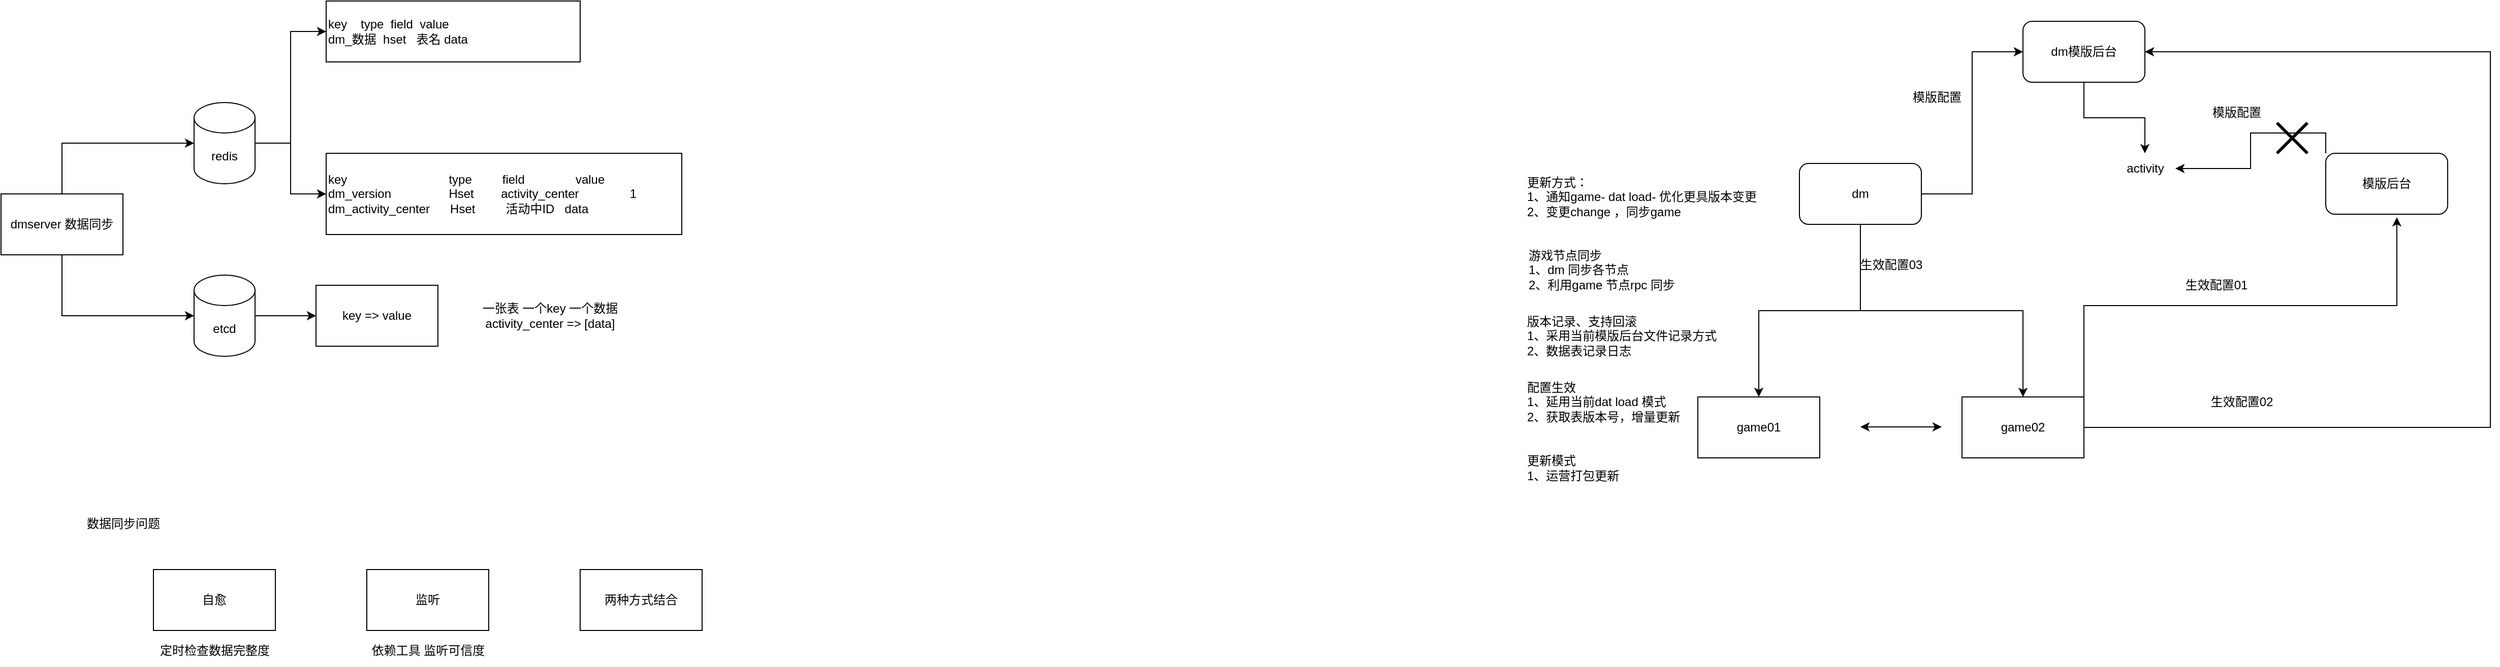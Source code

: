 <mxfile version="21.1.2" type="github">
  <diagram id="lmy8UQ-vfpTuUxlPhxFz" name="第 1 页">
    <mxGraphModel dx="2314" dy="1057" grid="1" gridSize="10" guides="1" tooltips="1" connect="1" arrows="1" fold="1" page="1" pageScale="1" pageWidth="827" pageHeight="1169" math="0" shadow="0">
      <root>
        <mxCell id="0" />
        <mxCell id="1" parent="0" />
        <mxCell id="t6LF4k-oh8Lmb-7piijc-21" style="edgeStyle=orthogonalEdgeStyle;rounded=0;orthogonalLoop=1;jettySize=auto;html=1;exitX=0.5;exitY=0;exitDx=0;exitDy=0;entryX=0;entryY=0.5;entryDx=0;entryDy=0;entryPerimeter=0;" parent="1" source="t6LF4k-oh8Lmb-7piijc-1" target="t6LF4k-oh8Lmb-7piijc-4" edge="1">
          <mxGeometry relative="1" as="geometry" />
        </mxCell>
        <mxCell id="t6LF4k-oh8Lmb-7piijc-22" style="edgeStyle=orthogonalEdgeStyle;rounded=0;orthogonalLoop=1;jettySize=auto;html=1;exitX=0.5;exitY=1;exitDx=0;exitDy=0;entryX=0;entryY=0.5;entryDx=0;entryDy=0;entryPerimeter=0;" parent="1" source="t6LF4k-oh8Lmb-7piijc-1" target="t6LF4k-oh8Lmb-7piijc-3" edge="1">
          <mxGeometry relative="1" as="geometry" />
        </mxCell>
        <mxCell id="t6LF4k-oh8Lmb-7piijc-1" value="dmserver 数据同步" style="rounded=0;whiteSpace=wrap;html=1;" parent="1" vertex="1">
          <mxGeometry y="260" width="120" height="60" as="geometry" />
        </mxCell>
        <mxCell id="t6LF4k-oh8Lmb-7piijc-23" style="edgeStyle=orthogonalEdgeStyle;rounded=0;orthogonalLoop=1;jettySize=auto;html=1;exitX=1;exitY=0.5;exitDx=0;exitDy=0;exitPerimeter=0;entryX=0;entryY=0.5;entryDx=0;entryDy=0;" parent="1" source="t6LF4k-oh8Lmb-7piijc-3" target="t6LF4k-oh8Lmb-7piijc-20" edge="1">
          <mxGeometry relative="1" as="geometry" />
        </mxCell>
        <mxCell id="t6LF4k-oh8Lmb-7piijc-3" value="etcd" style="shape=cylinder3;whiteSpace=wrap;html=1;boundedLbl=1;backgroundOutline=1;size=15;" parent="1" vertex="1">
          <mxGeometry x="190" y="340" width="60" height="80" as="geometry" />
        </mxCell>
        <mxCell id="t6LF4k-oh8Lmb-7piijc-24" style="edgeStyle=orthogonalEdgeStyle;rounded=0;orthogonalLoop=1;jettySize=auto;html=1;exitX=1;exitY=0.5;exitDx=0;exitDy=0;exitPerimeter=0;entryX=0;entryY=0.5;entryDx=0;entryDy=0;" parent="1" source="t6LF4k-oh8Lmb-7piijc-4" target="t6LF4k-oh8Lmb-7piijc-13" edge="1">
          <mxGeometry relative="1" as="geometry" />
        </mxCell>
        <mxCell id="t6LF4k-oh8Lmb-7piijc-27" style="edgeStyle=orthogonalEdgeStyle;rounded=0;orthogonalLoop=1;jettySize=auto;html=1;exitX=1;exitY=0.5;exitDx=0;exitDy=0;exitPerimeter=0;entryX=0;entryY=0.5;entryDx=0;entryDy=0;" parent="1" source="t6LF4k-oh8Lmb-7piijc-4" target="t6LF4k-oh8Lmb-7piijc-26" edge="1">
          <mxGeometry relative="1" as="geometry" />
        </mxCell>
        <mxCell id="t6LF4k-oh8Lmb-7piijc-4" value="redis&lt;br&gt;" style="shape=cylinder3;whiteSpace=wrap;html=1;boundedLbl=1;backgroundOutline=1;size=15;" parent="1" vertex="1">
          <mxGeometry x="190" y="170" width="60" height="80" as="geometry" />
        </mxCell>
        <mxCell id="t6LF4k-oh8Lmb-7piijc-13" value="key&amp;nbsp;&amp;nbsp;&lt;span style=&quot;white-space: pre;&quot;&gt; &lt;span style=&quot;white-space: pre;&quot;&gt; &lt;/span&gt;&lt;/span&gt;type&lt;span style=&quot;white-space: pre;&quot;&gt; &lt;/span&gt;&lt;span style=&quot;white-space: pre;&quot;&gt; &lt;/span&gt;field&lt;span style=&quot;white-space: pre;&quot;&gt; &lt;/span&gt;&lt;span style=&quot;white-space: pre;&quot;&gt; &lt;/span&gt;value&lt;br&gt;dm_数据&lt;span style=&quot;white-space: pre;&quot;&gt; &lt;/span&gt;&lt;span style=&quot;white-space: pre;&quot;&gt; &lt;/span&gt;hset&lt;span style=&quot;white-space: pre;&quot;&gt; &lt;/span&gt;&lt;span style=&quot;white-space: pre;&quot;&gt; &lt;/span&gt;&amp;nbsp;表名&lt;span style=&quot;white-space: pre;&quot;&gt; &lt;/span&gt;data&lt;span style=&quot;white-space: pre;&quot;&gt; &lt;/span&gt;&lt;span style=&quot;white-space: pre;&quot;&gt; &lt;/span&gt;" style="rounded=0;whiteSpace=wrap;html=1;align=left;" parent="1" vertex="1">
          <mxGeometry x="320" y="70" width="250" height="60" as="geometry" />
        </mxCell>
        <mxCell id="t6LF4k-oh8Lmb-7piijc-14" value="自愈&lt;br&gt;" style="whiteSpace=wrap;html=1;" parent="1" vertex="1">
          <mxGeometry x="150" y="630" width="120" height="60" as="geometry" />
        </mxCell>
        <mxCell id="t6LF4k-oh8Lmb-7piijc-15" value="监听" style="whiteSpace=wrap;html=1;" parent="1" vertex="1">
          <mxGeometry x="360" y="630" width="120" height="60" as="geometry" />
        </mxCell>
        <mxCell id="t6LF4k-oh8Lmb-7piijc-16" value="数据同步问题" style="text;html=1;align=center;verticalAlign=middle;resizable=0;points=[];autosize=1;strokeColor=none;fillColor=none;" parent="1" vertex="1">
          <mxGeometry x="70" y="570" width="100" height="30" as="geometry" />
        </mxCell>
        <mxCell id="t6LF4k-oh8Lmb-7piijc-17" value="定时检查数据完整度" style="text;html=1;align=center;verticalAlign=middle;resizable=0;points=[];autosize=1;strokeColor=none;fillColor=none;" parent="1" vertex="1">
          <mxGeometry x="145" y="695" width="130" height="30" as="geometry" />
        </mxCell>
        <mxCell id="t6LF4k-oh8Lmb-7piijc-18" value="依赖工具 监听可信度" style="text;html=1;align=center;verticalAlign=middle;resizable=0;points=[];autosize=1;strokeColor=none;fillColor=none;" parent="1" vertex="1">
          <mxGeometry x="355" y="695" width="130" height="30" as="geometry" />
        </mxCell>
        <mxCell id="t6LF4k-oh8Lmb-7piijc-19" value="两种方式结合" style="whiteSpace=wrap;html=1;" parent="1" vertex="1">
          <mxGeometry x="570" y="630" width="120" height="60" as="geometry" />
        </mxCell>
        <mxCell id="t6LF4k-oh8Lmb-7piijc-20" value="key =&amp;gt; value" style="whiteSpace=wrap;html=1;" parent="1" vertex="1">
          <mxGeometry x="310" y="350" width="120" height="60" as="geometry" />
        </mxCell>
        <mxCell id="t6LF4k-oh8Lmb-7piijc-25" value="一张表 一个key 一个数据&lt;br&gt;activity_center =&amp;gt; [data]" style="text;html=1;align=center;verticalAlign=middle;resizable=0;points=[];autosize=1;strokeColor=none;fillColor=none;" parent="1" vertex="1">
          <mxGeometry x="460" y="360" width="160" height="40" as="geometry" />
        </mxCell>
        <mxCell id="t6LF4k-oh8Lmb-7piijc-26" value="&lt;span style=&quot;&quot;&gt;key&amp;nbsp; &amp;nbsp; &amp;nbsp; &amp;nbsp; &amp;nbsp; &amp;nbsp; &amp;nbsp; &amp;nbsp; &amp;nbsp; &amp;nbsp; &amp;nbsp; &amp;nbsp; &amp;nbsp; &amp;nbsp; &amp;nbsp; type&amp;nbsp; &amp;nbsp; &amp;nbsp; &amp;nbsp; &amp;nbsp;field&amp;nbsp; &amp;nbsp; &amp;nbsp; &amp;nbsp; &amp;nbsp;&lt;span style=&quot;&quot;&gt; &lt;span style=&quot;white-space: pre;&quot;&gt; &lt;/span&gt;&lt;span style=&quot;white-space: pre;&quot;&gt; &lt;/span&gt;&lt;span style=&quot;white-space: pre;&quot;&gt; &lt;/span&gt;&lt;/span&gt;&lt;span style=&quot;&quot;&gt;&amp;nbsp;&lt;/span&gt;&lt;span style=&quot;&quot;&gt; &lt;/span&gt;value&amp;nbsp;&lt;br&gt;dm_version&amp;nbsp; &amp;nbsp; &amp;nbsp; &amp;nbsp; &amp;nbsp; &amp;nbsp; &amp;nbsp; &amp;nbsp; &amp;nbsp;Hset&amp;nbsp; &amp;nbsp; &amp;nbsp; &amp;nbsp;&amp;nbsp;&lt;/span&gt;activity_center&lt;span style=&quot;&quot;&gt;&amp;nbsp; &amp;nbsp; &amp;nbsp; &amp;nbsp; &amp;nbsp; &amp;nbsp; &lt;span style=&quot;white-space: pre;&quot;&gt; &lt;/span&gt;&lt;span style=&quot;white-space: pre;&quot;&gt; &lt;/span&gt;&lt;span style=&quot;&quot;&gt; &lt;/span&gt;1&lt;br&gt;&lt;/span&gt;&lt;span style=&quot;&quot;&gt;dm_activity_center&amp;nbsp; &amp;nbsp; &amp;nbsp; Hset&amp;nbsp; &amp;nbsp; &amp;nbsp; &amp;nbsp; &amp;nbsp;活动中ID&lt;span style=&quot;white-space: pre;&quot;&gt; &lt;/span&gt;&lt;span style=&quot;white-space: pre;&quot;&gt; &lt;/span&gt;&lt;span style=&quot;white-space: pre;&quot;&gt; &lt;/span&gt;data&amp;nbsp;&lt;/span&gt;" style="rounded=0;whiteSpace=wrap;html=1;align=left;" parent="1" vertex="1">
          <mxGeometry x="320" y="220" width="350" height="80" as="geometry" />
        </mxCell>
        <mxCell id="HFC97QxuwXLFx6QwOBBN-3" style="edgeStyle=orthogonalEdgeStyle;rounded=0;orthogonalLoop=1;jettySize=auto;html=1;" edge="1" parent="1" source="HFC97QxuwXLFx6QwOBBN-9" target="HFC97QxuwXLFx6QwOBBN-2">
          <mxGeometry relative="1" as="geometry" />
        </mxCell>
        <mxCell id="HFC97QxuwXLFx6QwOBBN-10" style="edgeStyle=orthogonalEdgeStyle;rounded=0;orthogonalLoop=1;jettySize=auto;html=1;exitX=1;exitY=0.5;exitDx=0;exitDy=0;entryX=0;entryY=0.5;entryDx=0;entryDy=0;" edge="1" parent="1" source="HFC97QxuwXLFx6QwOBBN-1" target="HFC97QxuwXLFx6QwOBBN-9">
          <mxGeometry relative="1" as="geometry" />
        </mxCell>
        <mxCell id="HFC97QxuwXLFx6QwOBBN-13" style="edgeStyle=orthogonalEdgeStyle;rounded=0;orthogonalLoop=1;jettySize=auto;html=1;entryX=0.5;entryY=0;entryDx=0;entryDy=0;" edge="1" parent="1" target="HFC97QxuwXLFx6QwOBBN-12">
          <mxGeometry relative="1" as="geometry">
            <mxPoint x="1830" y="295" as="sourcePoint" />
            <mxPoint x="1730" y="470" as="targetPoint" />
            <Array as="points">
              <mxPoint x="1830" y="375" />
              <mxPoint x="1730" y="375" />
            </Array>
          </mxGeometry>
        </mxCell>
        <mxCell id="HFC97QxuwXLFx6QwOBBN-16" style="edgeStyle=orthogonalEdgeStyle;rounded=0;orthogonalLoop=1;jettySize=auto;html=1;exitX=0.5;exitY=1;exitDx=0;exitDy=0;entryX=0.5;entryY=0;entryDx=0;entryDy=0;" edge="1" parent="1" source="HFC97QxuwXLFx6QwOBBN-1" target="HFC97QxuwXLFx6QwOBBN-15">
          <mxGeometry relative="1" as="geometry" />
        </mxCell>
        <mxCell id="HFC97QxuwXLFx6QwOBBN-1" value="dm" style="rounded=1;whiteSpace=wrap;html=1;" vertex="1" parent="1">
          <mxGeometry x="1770" y="230" width="120" height="60" as="geometry" />
        </mxCell>
        <mxCell id="HFC97QxuwXLFx6QwOBBN-2" value="activity" style="text;html=1;align=center;verticalAlign=middle;resizable=0;points=[];autosize=1;strokeColor=none;fillColor=none;" vertex="1" parent="1">
          <mxGeometry x="2080" y="220" width="60" height="30" as="geometry" />
        </mxCell>
        <mxCell id="HFC97QxuwXLFx6QwOBBN-5" style="edgeStyle=orthogonalEdgeStyle;rounded=0;orthogonalLoop=1;jettySize=auto;html=1;exitX=0;exitY=0;exitDx=0;exitDy=0;" edge="1" parent="1" source="HFC97QxuwXLFx6QwOBBN-4" target="HFC97QxuwXLFx6QwOBBN-2">
          <mxGeometry relative="1" as="geometry" />
        </mxCell>
        <mxCell id="HFC97QxuwXLFx6QwOBBN-4" value="模版后台" style="rounded=1;whiteSpace=wrap;html=1;" vertex="1" parent="1">
          <mxGeometry x="2288" y="220" width="120" height="60" as="geometry" />
        </mxCell>
        <mxCell id="HFC97QxuwXLFx6QwOBBN-6" value="" style="shape=umlDestroy;whiteSpace=wrap;html=1;strokeWidth=3;targetShapes=umlLifeline;" vertex="1" parent="1">
          <mxGeometry x="2240" y="190" width="30" height="30" as="geometry" />
        </mxCell>
        <mxCell id="HFC97QxuwXLFx6QwOBBN-9" value="dm模版后台" style="rounded=1;whiteSpace=wrap;html=1;" vertex="1" parent="1">
          <mxGeometry x="1990" y="90" width="120" height="60" as="geometry" />
        </mxCell>
        <mxCell id="HFC97QxuwXLFx6QwOBBN-12" value="game01" style="rounded=0;whiteSpace=wrap;html=1;" vertex="1" parent="1">
          <mxGeometry x="1670" y="460" width="120" height="60" as="geometry" />
        </mxCell>
        <mxCell id="HFC97QxuwXLFx6QwOBBN-14" value="更新方式：&lt;br&gt;1、通知game- dat load- 优化更具版本变更&lt;br&gt;2、变更change ，同步game&lt;br&gt;&amp;nbsp;" style="text;html=1;align=left;verticalAlign=middle;resizable=0;points=[];autosize=1;strokeColor=none;fillColor=none;" vertex="1" parent="1">
          <mxGeometry x="1500" y="235" width="250" height="70" as="geometry" />
        </mxCell>
        <mxCell id="HFC97QxuwXLFx6QwOBBN-31" style="edgeStyle=orthogonalEdgeStyle;rounded=0;orthogonalLoop=1;jettySize=auto;html=1;exitX=1;exitY=0;exitDx=0;exitDy=0;entryX=0.583;entryY=1.05;entryDx=0;entryDy=0;entryPerimeter=0;" edge="1" parent="1" source="HFC97QxuwXLFx6QwOBBN-15" target="HFC97QxuwXLFx6QwOBBN-4">
          <mxGeometry relative="1" as="geometry" />
        </mxCell>
        <mxCell id="HFC97QxuwXLFx6QwOBBN-32" style="edgeStyle=orthogonalEdgeStyle;rounded=0;orthogonalLoop=1;jettySize=auto;html=1;exitX=1;exitY=0.5;exitDx=0;exitDy=0;entryX=1;entryY=0.5;entryDx=0;entryDy=0;" edge="1" parent="1" source="HFC97QxuwXLFx6QwOBBN-15" target="HFC97QxuwXLFx6QwOBBN-9">
          <mxGeometry relative="1" as="geometry">
            <Array as="points">
              <mxPoint x="2450" y="490" />
              <mxPoint x="2450" y="120" />
            </Array>
          </mxGeometry>
        </mxCell>
        <mxCell id="HFC97QxuwXLFx6QwOBBN-15" value="game02" style="rounded=0;whiteSpace=wrap;html=1;" vertex="1" parent="1">
          <mxGeometry x="1930" y="460" width="120" height="60" as="geometry" />
        </mxCell>
        <mxCell id="HFC97QxuwXLFx6QwOBBN-17" value="&lt;div style=&quot;text-align: left;&quot;&gt;&lt;span style=&quot;background-color: initial;&quot;&gt;游戏节点同步&lt;/span&gt;&lt;/div&gt;&lt;div style=&quot;text-align: left;&quot;&gt;&lt;span style=&quot;background-color: initial;&quot;&gt;1、dm 同步各节点&lt;/span&gt;&lt;/div&gt;&lt;div style=&quot;text-align: left;&quot;&gt;&lt;span style=&quot;background-color: initial;&quot;&gt;2、利用game 节点rpc 同步&lt;/span&gt;&lt;/div&gt;" style="text;html=1;align=center;verticalAlign=middle;resizable=0;points=[];autosize=1;strokeColor=none;fillColor=none;" vertex="1" parent="1">
          <mxGeometry x="1490" y="305" width="170" height="60" as="geometry" />
        </mxCell>
        <mxCell id="HFC97QxuwXLFx6QwOBBN-19" value="" style="endArrow=classic;startArrow=classic;html=1;rounded=0;" edge="1" parent="1">
          <mxGeometry width="50" height="50" relative="1" as="geometry">
            <mxPoint x="1830" y="489.5" as="sourcePoint" />
            <mxPoint x="1910" y="489.5" as="targetPoint" />
          </mxGeometry>
        </mxCell>
        <mxCell id="HFC97QxuwXLFx6QwOBBN-23" value="生效配置01" style="text;html=1;align=center;verticalAlign=middle;resizable=0;points=[];autosize=1;strokeColor=none;fillColor=none;" vertex="1" parent="1">
          <mxGeometry x="2140" y="335" width="80" height="30" as="geometry" />
        </mxCell>
        <mxCell id="HFC97QxuwXLFx6QwOBBN-24" value="生效配置02" style="text;html=1;align=center;verticalAlign=middle;resizable=0;points=[];autosize=1;strokeColor=none;fillColor=none;" vertex="1" parent="1">
          <mxGeometry x="2165" y="450" width="80" height="30" as="geometry" />
        </mxCell>
        <mxCell id="HFC97QxuwXLFx6QwOBBN-26" value="版本记录、支持回滚&lt;br&gt;1、采用当前模版后台文件记录方式&lt;br&gt;2、数据表记录日志" style="text;html=1;align=left;verticalAlign=middle;resizable=0;points=[];autosize=1;strokeColor=none;fillColor=none;" vertex="1" parent="1">
          <mxGeometry x="1500" y="370" width="210" height="60" as="geometry" />
        </mxCell>
        <mxCell id="HFC97QxuwXLFx6QwOBBN-27" value="配置生效&lt;br&gt;1、延用当前dat load 模式&lt;br&gt;2、获取表版本号，增量更新" style="text;html=1;align=left;verticalAlign=middle;resizable=0;points=[];autosize=1;strokeColor=none;fillColor=none;" vertex="1" parent="1">
          <mxGeometry x="1500" y="435" width="170" height="60" as="geometry" />
        </mxCell>
        <mxCell id="HFC97QxuwXLFx6QwOBBN-28" value="更新模式&lt;br&gt;1、运营打包更新&lt;br&gt;" style="text;html=1;align=left;verticalAlign=middle;resizable=0;points=[];autosize=1;strokeColor=none;fillColor=none;" vertex="1" parent="1">
          <mxGeometry x="1500" y="510" width="110" height="40" as="geometry" />
        </mxCell>
        <mxCell id="HFC97QxuwXLFx6QwOBBN-29" value="模版配置" style="text;html=1;align=center;verticalAlign=middle;resizable=0;points=[];autosize=1;strokeColor=none;fillColor=none;" vertex="1" parent="1">
          <mxGeometry x="1870" y="150" width="70" height="30" as="geometry" />
        </mxCell>
        <mxCell id="HFC97QxuwXLFx6QwOBBN-30" value="模版配置" style="text;html=1;align=center;verticalAlign=middle;resizable=0;points=[];autosize=1;strokeColor=none;fillColor=none;" vertex="1" parent="1">
          <mxGeometry x="2165" y="165" width="70" height="30" as="geometry" />
        </mxCell>
        <mxCell id="HFC97QxuwXLFx6QwOBBN-34" value="生效配置03&lt;br&gt;" style="text;html=1;align=center;verticalAlign=middle;resizable=0;points=[];autosize=1;strokeColor=none;fillColor=none;" vertex="1" parent="1">
          <mxGeometry x="1820" y="315" width="80" height="30" as="geometry" />
        </mxCell>
      </root>
    </mxGraphModel>
  </diagram>
</mxfile>

